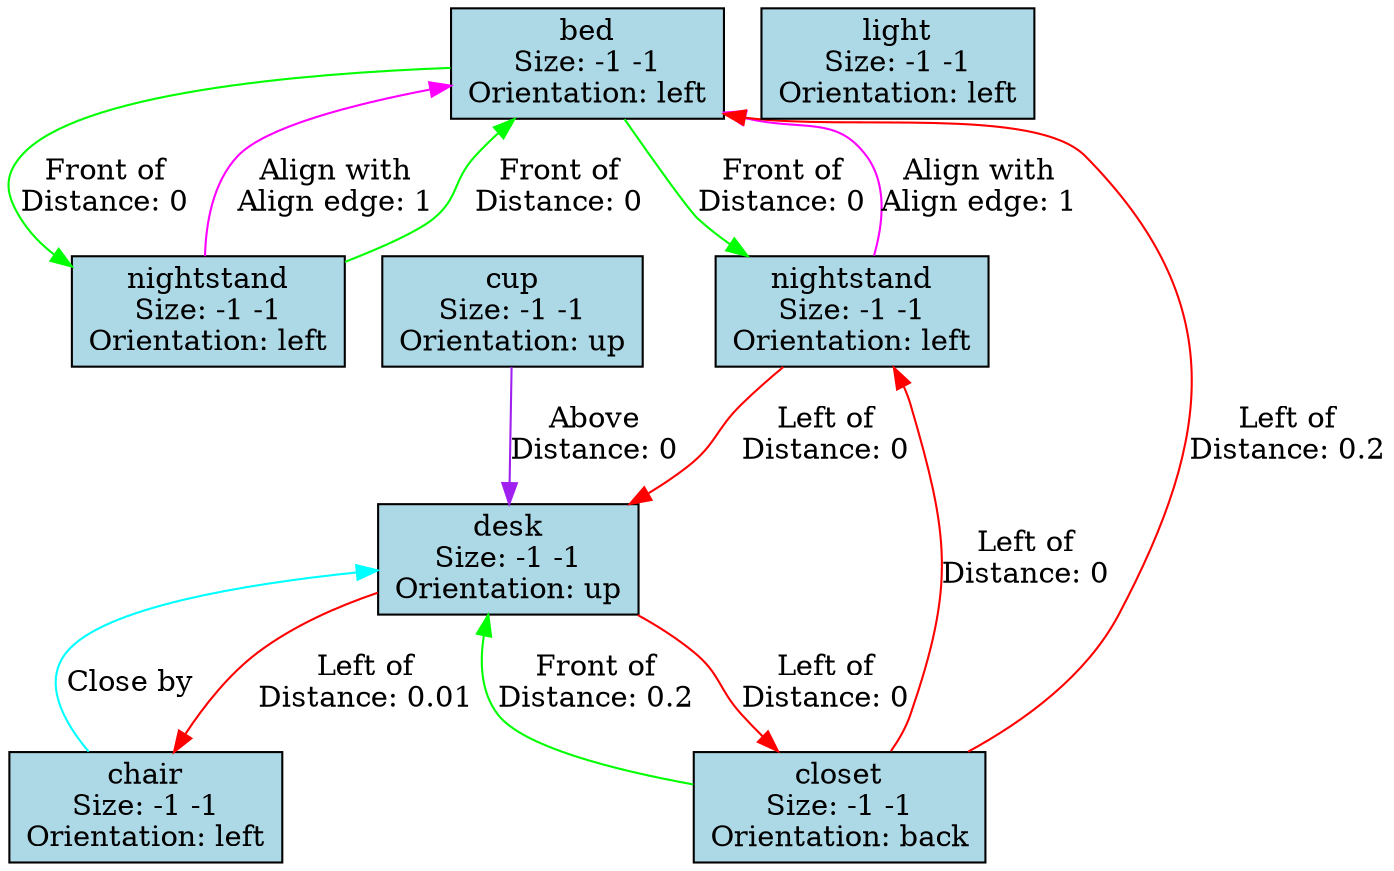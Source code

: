 digraph G {
0[label="bed\nSize: -1 -1\nOrientation: left", shape=rect, style=filled, fillcolor="lightblue", width=0.1, height=0.1];
1[label="nightstand\nSize: -1 -1\nOrientation: left", shape=rect, style=filled, fillcolor="lightblue", width=0.1, height=0.1];
2[label="nightstand\nSize: -1 -1\nOrientation: left", shape=rect, style=filled, fillcolor="lightblue", width=0.1, height=0.1];
3[label="closet\nSize: -1 -1\nOrientation: back", shape=rect, style=filled, fillcolor="lightblue", width=0.1, height=0.1];
4[label="desk\nSize: -1 -1\nOrientation: up", shape=rect, style=filled, fillcolor="lightblue", width=0.1, height=0.1];
5[label="chair\nSize: -1 -1\nOrientation: left", shape=rect, style=filled, fillcolor="lightblue", width=0.1, height=0.1];
6[label="light\nSize: -1 -1\nOrientation: left", shape=rect, style=filled, fillcolor="lightblue", width=0.1, height=0.1];
7[label="cup\nSize: -1 -1\nOrientation: up", shape=rect, style=filled, fillcolor="lightblue", width=0.1, height=0.1];
0->1 [label="Front of\nDistance: 0\n", color="green"];
0->2 [label="Front of\nDistance: 0\n", color="green"];
1->0 [label="Align with\nAlign edge: 1\n", color="magenta"];
1->0 [label="Front of\nDistance: 0\n", color="green"];
2->0 [label="Align with\nAlign edge: 1\n", color="magenta"];
2->4 [label="Left of\nDistance: 0\n", color="red"];
3->0 [label="Left of\nDistance: 0.2\n", color="red"];
3->2 [label="Left of\nDistance: 0\n", color="red"];
3->4 [label="Front of\nDistance: 0.2\n", color="green"];
4->3 [label="Left of\nDistance: 0\n", color="red"];
4->5 [label="Left of\nDistance: 0.01\n", color="red"];
5->4 [label="Close by\n", color="cyan"];
7->4 [label="Above\nDistance: 0\n", color="purple"];
}
